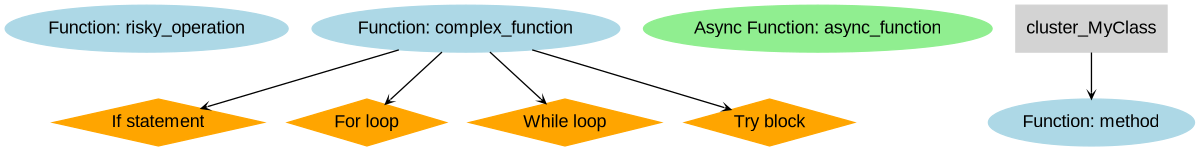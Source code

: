 // AST Graph
digraph {
	rankdir=TB size="8,5"
	node [color=lightgrey fontname=Arial shape=box style=filled]
	edge [arrowhead=vee arrowsize=0.5 color=black]
	function_1 [label="Function: risky_operation" color=lightblue shape=ellipse]
	function_2 [label="Function: complex_function" color=lightblue shape=ellipse]
	if_3 [label="If statement" color=orange shape=diamond]
	function_2 -> if_3
	for_4 [label="For loop" color=orange shape=diamond]
	function_2 -> for_4
	while_5 [label="While loop" color=orange shape=diamond]
	function_2 -> while_5
	try_6 [label="Try block" color=orange shape=diamond]
	function_2 -> try_6
	async_function_7 [label="Async Function: async_function" color=lightgreen shape=ellipse]
	function_8 [label="Function: method" color=lightblue shape=ellipse]
	cluster_MyClass -> function_8
	subgraph cluster_MyClass {
		node [color=lightpink style=filled]
		label="Class: MyClass"
		color=lightgrey style=filled
	}
}
